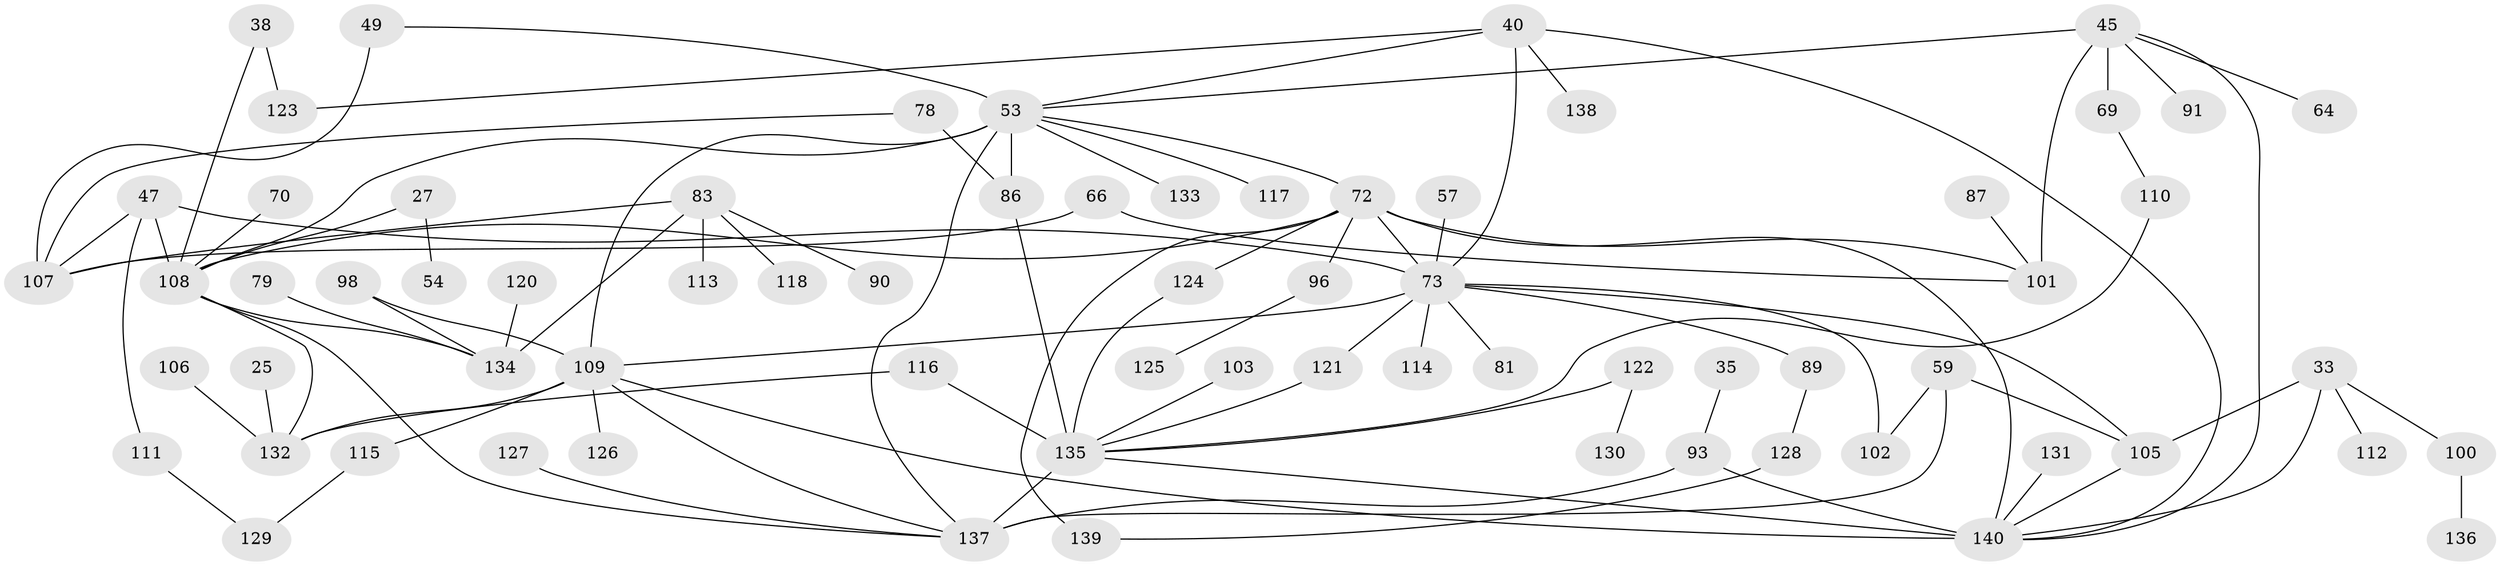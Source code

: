// original degree distribution, {8: 0.007142857142857143, 6: 0.04285714285714286, 7: 0.014285714285714285, 5: 0.07142857142857142, 4: 0.10714285714285714, 3: 0.2642857142857143, 2: 0.2714285714285714, 1: 0.22142857142857142}
// Generated by graph-tools (version 1.1) at 2025/44/03/04/25 21:44:51]
// undirected, 70 vertices, 99 edges
graph export_dot {
graph [start="1"]
  node [color=gray90,style=filled];
  25;
  27;
  33;
  35;
  38;
  40 [super="+18"];
  45 [super="+24"];
  47 [super="+37"];
  49;
  53 [super="+23+12+42"];
  54;
  57;
  59 [super="+9"];
  64;
  66;
  69;
  70;
  72 [super="+8+16"];
  73 [super="+46+56+68"];
  78 [super="+61"];
  79;
  81;
  83 [super="+77"];
  86 [super="+28+44"];
  87;
  89;
  90;
  91;
  93 [super="+4+21"];
  96 [super="+55"];
  98 [super="+80+85"];
  100;
  101 [super="+48"];
  102;
  103;
  105 [super="+92"];
  106;
  107 [super="+65"];
  108 [super="+26+31+5"];
  109 [super="+99+76+104+97"];
  110;
  111;
  112;
  113;
  114;
  115;
  116;
  117;
  118;
  120;
  121;
  122;
  123;
  124;
  125;
  126;
  127;
  128;
  129;
  130;
  131;
  132 [super="+32+6+119"];
  133;
  134 [super="+60+62"];
  135 [super="+71+95+52"];
  136;
  137 [super="+74+43+13"];
  138;
  139;
  140 [super="+84+88"];
  25 -- 132;
  27 -- 54;
  27 -- 108;
  33 -- 100;
  33 -- 112;
  33 -- 105 [weight=2];
  33 -- 140;
  35 -- 93;
  38 -- 123;
  38 -- 108;
  40 -- 73 [weight=2];
  40 -- 138;
  40 -- 123;
  40 -- 53;
  40 -- 140;
  45 -- 91;
  45 -- 64;
  45 -- 101;
  45 -- 69;
  45 -- 53 [weight=2];
  45 -- 140;
  47 -- 111;
  47 -- 73;
  47 -- 108;
  47 -- 107;
  49 -- 107;
  49 -- 53;
  53 -- 109;
  53 -- 133;
  53 -- 137 [weight=2];
  53 -- 117;
  53 -- 86 [weight=2];
  53 -- 108 [weight=2];
  53 -- 72;
  57 -- 73;
  59 -- 102;
  59 -- 137 [weight=2];
  59 -- 105;
  66 -- 101;
  66 -- 107;
  69 -- 110;
  70 -- 108;
  72 -- 108 [weight=2];
  72 -- 73 [weight=2];
  72 -- 139;
  72 -- 124;
  72 -- 101;
  72 -- 96;
  72 -- 140 [weight=2];
  73 -- 81;
  73 -- 114;
  73 -- 89;
  73 -- 121 [weight=2];
  73 -- 102;
  73 -- 105;
  73 -- 109;
  78 -- 86 [weight=2];
  78 -- 107;
  79 -- 134;
  83 -- 113;
  83 -- 107;
  83 -- 134;
  83 -- 90;
  83 -- 118;
  86 -- 135;
  87 -- 101;
  89 -- 128;
  93 -- 137 [weight=2];
  93 -- 140 [weight=2];
  96 -- 125;
  98 -- 134;
  98 -- 109 [weight=3];
  100 -- 136;
  103 -- 135;
  105 -- 140;
  106 -- 132;
  108 -- 137 [weight=3];
  108 -- 134;
  108 -- 132 [weight=2];
  109 -- 132 [weight=3];
  109 -- 126;
  109 -- 115;
  109 -- 140;
  109 -- 137;
  110 -- 135;
  111 -- 129;
  115 -- 129;
  116 -- 132;
  116 -- 135 [weight=2];
  120 -- 134;
  121 -- 135;
  122 -- 130;
  122 -- 135;
  124 -- 135;
  127 -- 137;
  128 -- 139;
  131 -- 140;
  135 -- 137 [weight=3];
  135 -- 140;
}
